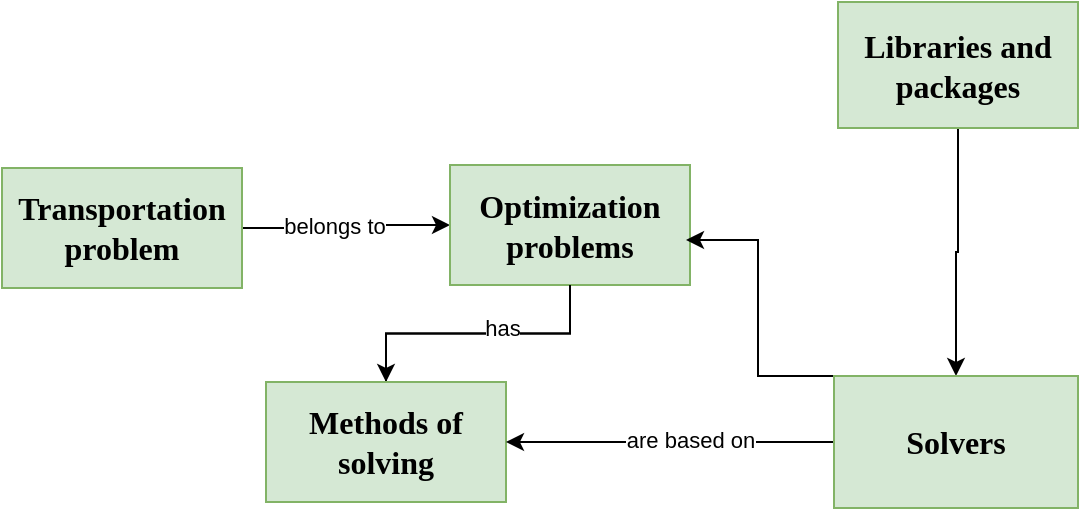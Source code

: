 <mxfile version="21.0.6" type="github">
  <diagram name="Страница 1" id="rFQLMLjx7CzAwmutfJBD">
    <mxGraphModel dx="832" dy="455" grid="0" gridSize="10" guides="1" tooltips="1" connect="1" arrows="1" fold="1" page="1" pageScale="1" pageWidth="827" pageHeight="1169" math="0" shadow="0">
      <root>
        <mxCell id="0" />
        <mxCell id="1" parent="0" />
        <mxCell id="3ggWQbE9oQkZ8MS_adoN-2" style="edgeStyle=orthogonalEdgeStyle;rounded=0;orthogonalLoop=1;jettySize=auto;html=1;exitX=1;exitY=0.5;exitDx=0;exitDy=0;entryX=0;entryY=0.5;entryDx=0;entryDy=0;" edge="1" parent="1" source="3ggWQbE9oQkZ8MS_adoN-1" target="3ggWQbE9oQkZ8MS_adoN-4">
          <mxGeometry relative="1" as="geometry">
            <mxPoint x="440" y="173" as="targetPoint" />
          </mxGeometry>
        </mxCell>
        <mxCell id="3ggWQbE9oQkZ8MS_adoN-3" value="belongs to" style="edgeLabel;html=1;align=center;verticalAlign=middle;resizable=0;points=[];" vertex="1" connectable="0" parent="3ggWQbE9oQkZ8MS_adoN-2">
          <mxGeometry x="0.151" y="-4" relative="1" as="geometry">
            <mxPoint x="-13" y="-4" as="offset" />
          </mxGeometry>
        </mxCell>
        <mxCell id="3ggWQbE9oQkZ8MS_adoN-1" value="&lt;font size=&quot;1&quot; data-font-src=&quot;https://fonts.googleapis.com/css?family=montserrat&quot; face=&quot;montserrat&quot;&gt;&lt;b style=&quot;font-size: 16px;&quot;&gt;Transportation problem&lt;/b&gt;&lt;/font&gt;" style="rounded=0;whiteSpace=wrap;html=1;fillColor=#d5e8d4;strokeColor=#82b366;" vertex="1" parent="1">
          <mxGeometry x="218" y="143" width="120" height="60" as="geometry" />
        </mxCell>
        <mxCell id="3ggWQbE9oQkZ8MS_adoN-7" style="edgeStyle=orthogonalEdgeStyle;rounded=0;orthogonalLoop=1;jettySize=auto;html=1;" edge="1" parent="1" source="3ggWQbE9oQkZ8MS_adoN-4" target="3ggWQbE9oQkZ8MS_adoN-6">
          <mxGeometry relative="1" as="geometry" />
        </mxCell>
        <mxCell id="3ggWQbE9oQkZ8MS_adoN-4" value="&lt;font face=&quot;montserrat&quot;&gt;&lt;span style=&quot;font-size: 16px;&quot;&gt;&lt;b&gt;Optimization problems&lt;/b&gt;&lt;/span&gt;&lt;/font&gt;" style="rounded=0;whiteSpace=wrap;html=1;fillColor=#d5e8d4;strokeColor=#82b366;" vertex="1" parent="1">
          <mxGeometry x="442" y="141.5" width="120" height="60" as="geometry" />
        </mxCell>
        <mxCell id="3ggWQbE9oQkZ8MS_adoN-11" value="" style="edgeStyle=orthogonalEdgeStyle;rounded=0;orthogonalLoop=1;jettySize=auto;html=1;endArrow=none;endFill=0;" edge="1" parent="1" source="3ggWQbE9oQkZ8MS_adoN-6" target="3ggWQbE9oQkZ8MS_adoN-4">
          <mxGeometry relative="1" as="geometry" />
        </mxCell>
        <mxCell id="3ggWQbE9oQkZ8MS_adoN-21" value="has" style="edgeLabel;html=1;align=center;verticalAlign=middle;resizable=0;points=[];" vertex="1" connectable="0" parent="3ggWQbE9oQkZ8MS_adoN-11">
          <mxGeometry x="0.17" y="3" relative="1" as="geometry">
            <mxPoint as="offset" />
          </mxGeometry>
        </mxCell>
        <mxCell id="3ggWQbE9oQkZ8MS_adoN-6" value="&lt;font face=&quot;montserrat&quot;&gt;&lt;span style=&quot;font-size: 16px;&quot;&gt;&lt;b&gt;Methods of solving&lt;/b&gt;&lt;/span&gt;&lt;/font&gt;" style="rounded=0;whiteSpace=wrap;html=1;fillColor=#d5e8d4;strokeColor=#82b366;" vertex="1" parent="1">
          <mxGeometry x="350" y="250" width="120" height="60" as="geometry" />
        </mxCell>
        <mxCell id="3ggWQbE9oQkZ8MS_adoN-14" value="" style="edgeStyle=orthogonalEdgeStyle;rounded=0;orthogonalLoop=1;jettySize=auto;html=1;" edge="1" parent="1" source="3ggWQbE9oQkZ8MS_adoN-9" target="3ggWQbE9oQkZ8MS_adoN-13">
          <mxGeometry relative="1" as="geometry" />
        </mxCell>
        <mxCell id="3ggWQbE9oQkZ8MS_adoN-9" value="&lt;font face=&quot;montserrat&quot;&gt;&lt;span style=&quot;font-size: 16px;&quot;&gt;&lt;b&gt;Libraries and packages&lt;/b&gt;&lt;/span&gt;&lt;/font&gt;" style="rounded=0;whiteSpace=wrap;html=1;fillColor=#d5e8d4;strokeColor=#82b366;" vertex="1" parent="1">
          <mxGeometry x="636" y="60" width="120" height="63" as="geometry" />
        </mxCell>
        <mxCell id="3ggWQbE9oQkZ8MS_adoN-16" style="edgeStyle=orthogonalEdgeStyle;rounded=0;orthogonalLoop=1;jettySize=auto;html=1;" edge="1" parent="1" source="3ggWQbE9oQkZ8MS_adoN-13" target="3ggWQbE9oQkZ8MS_adoN-6">
          <mxGeometry relative="1" as="geometry" />
        </mxCell>
        <mxCell id="3ggWQbE9oQkZ8MS_adoN-23" value="are based on" style="edgeLabel;html=1;align=center;verticalAlign=middle;resizable=0;points=[];" vertex="1" connectable="0" parent="3ggWQbE9oQkZ8MS_adoN-16">
          <mxGeometry x="-0.122" y="-1" relative="1" as="geometry">
            <mxPoint as="offset" />
          </mxGeometry>
        </mxCell>
        <mxCell id="3ggWQbE9oQkZ8MS_adoN-19" style="edgeStyle=orthogonalEdgeStyle;rounded=0;orthogonalLoop=1;jettySize=auto;html=1;exitX=0;exitY=0;exitDx=0;exitDy=0;" edge="1" parent="1" source="3ggWQbE9oQkZ8MS_adoN-13">
          <mxGeometry relative="1" as="geometry">
            <mxPoint x="560" y="179" as="targetPoint" />
            <Array as="points">
              <mxPoint x="596" y="247" />
              <mxPoint x="596" y="179" />
              <mxPoint x="562" y="179" />
            </Array>
          </mxGeometry>
        </mxCell>
        <mxCell id="3ggWQbE9oQkZ8MS_adoN-13" value="&lt;font face=&quot;montserrat&quot;&gt;&lt;span style=&quot;font-size: 16px;&quot;&gt;&lt;b&gt;Solvers&lt;/b&gt;&lt;/span&gt;&lt;/font&gt;" style="rounded=0;whiteSpace=wrap;html=1;fillColor=#d5e8d4;strokeColor=#82b366;" vertex="1" parent="1">
          <mxGeometry x="634" y="247" width="122" height="66" as="geometry" />
        </mxCell>
      </root>
    </mxGraphModel>
  </diagram>
</mxfile>

